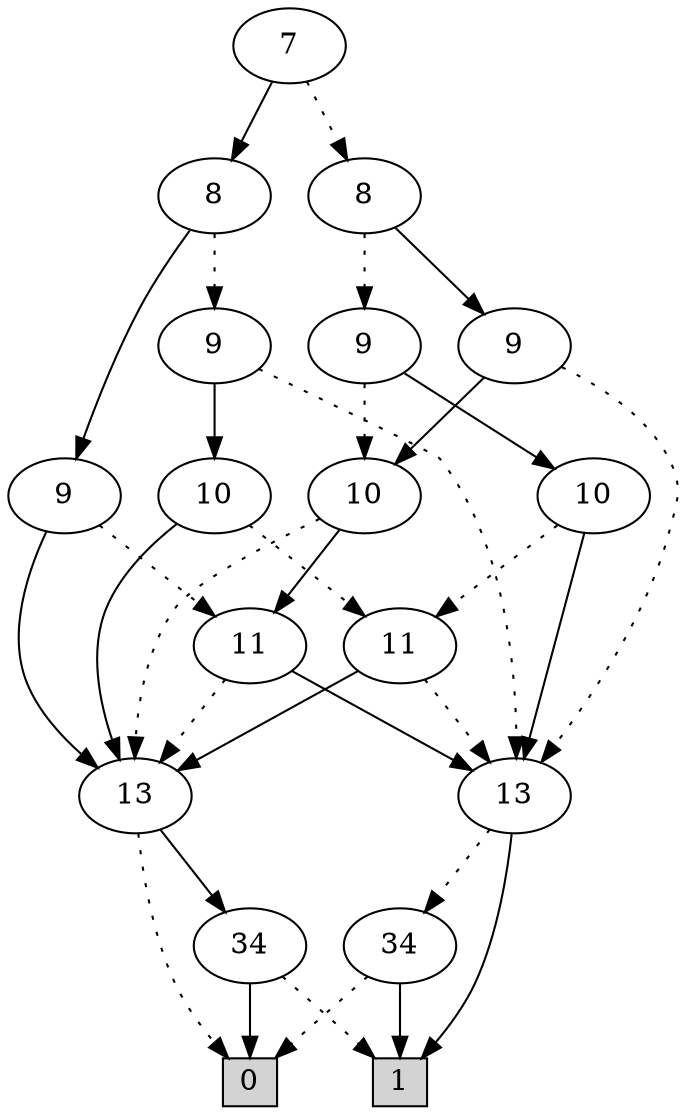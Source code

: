 digraph G {
0 [shape=box, label="0", style=filled, shape=box, height=0.3, width=0.3];
1 [shape=box, label="1", style=filled, shape=box, height=0.3, width=0.3];
49892 [label="7"];
49892 -> 49887 [style=dotted];
49892 -> 49891 [style=filled];
49887 [label="8"];
49887 -> 49885 [style=dotted];
49887 -> 49886 [style=filled];
49885 [label="9"];
49885 -> 49882 [style=dotted];
49885 -> 49884 [style=filled];
49882 [label="10"];
49882 -> 49865 [style=dotted];
49882 -> 49881 [style=filled];
49865 [label="13"];
49865 -> 0 [style=dotted];
49865 -> 71 [style=filled];
71 [label="34"];
71 -> 1 [style=dotted];
71 -> 0 [style=filled];
49881 [label="11"];
49881 -> 49865 [style=dotted];
49881 -> 49880 [style=filled];
49880 [label="13"];
49880 -> 70 [style=dotted];
49880 -> 1 [style=filled];
70 [label="34"];
70 -> 0 [style=dotted];
70 -> 1 [style=filled];
49884 [label="10"];
49884 -> 49883 [style=dotted];
49884 -> 49880 [style=filled];
49883 [label="11"];
49883 -> 49880 [style=dotted];
49883 -> 49865 [style=filled];
49886 [label="9"];
49886 -> 49880 [style=dotted];
49886 -> 49882 [style=filled];
49891 [label="8"];
49891 -> 49889 [style=dotted];
49891 -> 49890 [style=filled];
49889 [label="9"];
49889 -> 49880 [style=dotted];
49889 -> 49888 [style=filled];
49888 [label="10"];
49888 -> 49883 [style=dotted];
49888 -> 49865 [style=filled];
49890 [label="9"];
49890 -> 49881 [style=dotted];
49890 -> 49865 [style=filled];
}
